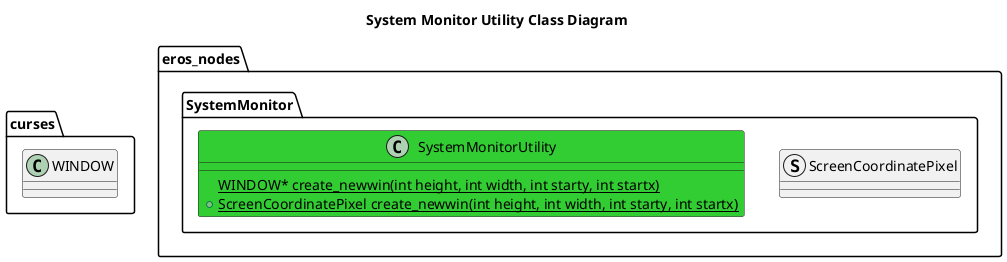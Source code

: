 @startuml
title System Monitor Utility Class Diagram
package curses {
    class WINDOW
}
package eros_nodes {
package SystemMonitor {
    struct ScreenCoordinatePixel
    class SystemMonitorUtility #LimeGreen {
        {static} WINDOW* create_newwin(int height, int width, int starty, int startx)
        {static} +ScreenCoordinatePixel create_newwin(int height, int width, int starty, int startx)
    }
}
}
@enduml
